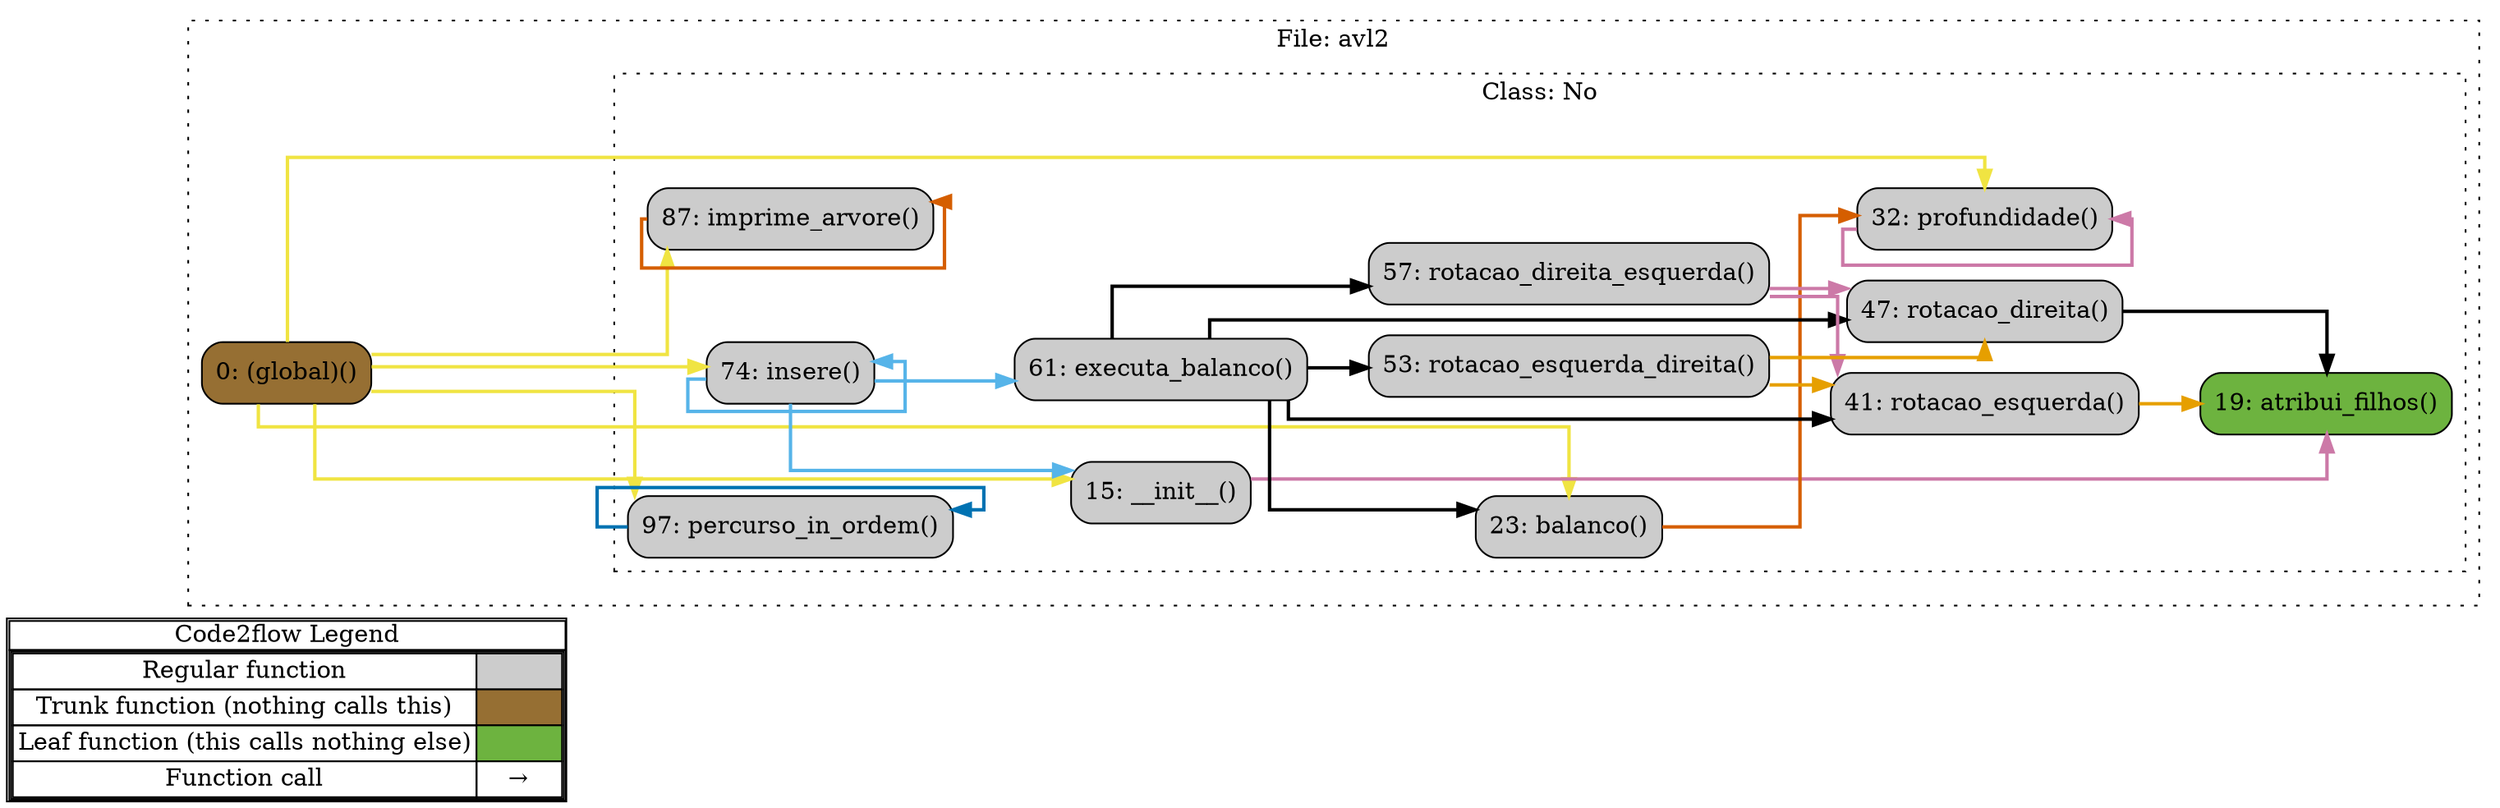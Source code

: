digraph G {
concentrate=true;
splines="ortho";
rankdir="LR";
subgraph legend{
    rank = min;
    label = "legend";
    Legend [shape=none, margin=0, label = <
        <table cellspacing="0" cellpadding="0" border="1"><tr><td>Code2flow Legend</td></tr><tr><td>
        <table cellspacing="0">
        <tr><td>Regular function</td><td width="50px" bgcolor='#cccccc'></td></tr>
        <tr><td>Trunk function (nothing calls this)</td><td bgcolor='#966F33'></td></tr>
        <tr><td>Leaf function (this calls nothing else)</td><td bgcolor='#6db33f'></td></tr>
        <tr><td>Function call</td><td><font color='black'>&#8594;</font></td></tr>
        </table></td></tr></table>
        >];
}node_73981674 [label="0: (global)()" name="avl2::(global)" shape="rect" style="rounded,filled" fillcolor="#966F33" ];
node_3a480977 [label="15: __init__()" name="avl2::No.__init__" shape="rect" style="rounded,filled" fillcolor="#cccccc" ];
node_16e856dd [label="19: atribui_filhos()" name="avl2::No.atribui_filhos" shape="rect" style="rounded,filled" fillcolor="#6db33f" ];
node_a91b8bbe [label="23: balanco()" name="avl2::No.balanco" shape="rect" style="rounded,filled" fillcolor="#cccccc" ];
node_23e9f6d0 [label="61: executa_balanco()" name="avl2::No.executa_balanco" shape="rect" style="rounded,filled" fillcolor="#cccccc" ];
node_afdc3fa6 [label="87: imprime_arvore()" name="avl2::No.imprime_arvore" shape="rect" style="rounded,filled" fillcolor="#cccccc" ];
node_978a8eba [label="74: insere()" name="avl2::No.insere" shape="rect" style="rounded,filled" fillcolor="#cccccc" ];
node_d55861ad [label="97: percurso_in_ordem()" name="avl2::No.percurso_in_ordem" shape="rect" style="rounded,filled" fillcolor="#cccccc" ];
node_e4c78397 [label="32: profundidade()" name="avl2::No.profundidade" shape="rect" style="rounded,filled" fillcolor="#cccccc" ];
node_abd28de8 [label="47: rotacao_direita()" name="avl2::No.rotacao_direita" shape="rect" style="rounded,filled" fillcolor="#cccccc" ];
node_745c37f7 [label="57: rotacao_direita_esquerda()" name="avl2::No.rotacao_direita_esquerda" shape="rect" style="rounded,filled" fillcolor="#cccccc" ];
node_f27cef09 [label="41: rotacao_esquerda()" name="avl2::No.rotacao_esquerda" shape="rect" style="rounded,filled" fillcolor="#cccccc" ];
node_7cb33f81 [label="53: rotacao_esquerda_direita()" name="avl2::No.rotacao_esquerda_direita" shape="rect" style="rounded,filled" fillcolor="#cccccc" ];
node_73981674 -> node_3a480977 [color="#F0E442" penwidth="2"];
node_73981674 -> node_a91b8bbe [color="#F0E442" penwidth="2"];
node_73981674 -> node_a91b8bbe [color="#F0E442" penwidth="2"];
node_73981674 -> node_a91b8bbe [color="#F0E442" penwidth="2"];
node_73981674 -> node_afdc3fa6 [color="#F0E442" penwidth="2"];
node_73981674 -> node_978a8eba [color="#F0E442" penwidth="2"];
node_73981674 -> node_978a8eba [color="#F0E442" penwidth="2"];
node_73981674 -> node_978a8eba [color="#F0E442" penwidth="2"];
node_73981674 -> node_978a8eba [color="#F0E442" penwidth="2"];
node_73981674 -> node_978a8eba [color="#F0E442" penwidth="2"];
node_73981674 -> node_978a8eba [color="#F0E442" penwidth="2"];
node_73981674 -> node_d55861ad [color="#F0E442" penwidth="2"];
node_73981674 -> node_e4c78397 [color="#F0E442" penwidth="2"];
node_73981674 -> node_e4c78397 [color="#F0E442" penwidth="2"];
node_73981674 -> node_e4c78397 [color="#F0E442" penwidth="2"];
node_3a480977 -> node_16e856dd [color="#CC79A7" penwidth="2"];
node_a91b8bbe -> node_e4c78397 [color="#D55E00" penwidth="2"];
node_a91b8bbe -> node_e4c78397 [color="#D55E00" penwidth="2"];
node_23e9f6d0 -> node_a91b8bbe [color="#000000" penwidth="2"];
node_23e9f6d0 -> node_a91b8bbe [color="#000000" penwidth="2"];
node_23e9f6d0 -> node_a91b8bbe [color="#000000" penwidth="2"];
node_23e9f6d0 -> node_abd28de8 [color="#000000" penwidth="2"];
node_23e9f6d0 -> node_745c37f7 [color="#000000" penwidth="2"];
node_23e9f6d0 -> node_f27cef09 [color="#000000" penwidth="2"];
node_23e9f6d0 -> node_7cb33f81 [color="#000000" penwidth="2"];
node_afdc3fa6 -> node_afdc3fa6 [color="#D55E00" penwidth="2"];
node_afdc3fa6 -> node_afdc3fa6 [color="#D55E00" penwidth="2"];
node_978a8eba -> node_3a480977 [color="#56B4E9" penwidth="2"];
node_978a8eba -> node_3a480977 [color="#56B4E9" penwidth="2"];
node_978a8eba -> node_23e9f6d0 [color="#56B4E9" penwidth="2"];
node_978a8eba -> node_978a8eba [color="#56B4E9" penwidth="2"];
node_978a8eba -> node_978a8eba [color="#56B4E9" penwidth="2"];
node_d55861ad -> node_d55861ad [color="#0072B2" penwidth="2"];
node_d55861ad -> node_d55861ad [color="#0072B2" penwidth="2"];
node_e4c78397 -> node_e4c78397 [color="#CC79A7" penwidth="2"];
node_e4c78397 -> node_e4c78397 [color="#CC79A7" penwidth="2"];
node_abd28de8 -> node_16e856dd [color="#000000" penwidth="2"];
node_abd28de8 -> node_16e856dd [color="#000000" penwidth="2"];
node_745c37f7 -> node_abd28de8 [color="#CC79A7" penwidth="2"];
node_745c37f7 -> node_f27cef09 [color="#CC79A7" penwidth="2"];
node_f27cef09 -> node_16e856dd [color="#E69F00" penwidth="2"];
node_f27cef09 -> node_16e856dd [color="#E69F00" penwidth="2"];
node_7cb33f81 -> node_abd28de8 [color="#E69F00" penwidth="2"];
node_7cb33f81 -> node_f27cef09 [color="#E69F00" penwidth="2"];
subgraph cluster_aba079ca {
    node_73981674;
    label="File: avl2";
    name="avl2";
    style="filled";
    graph[style=dotted];
    subgraph cluster_d608689c {
        node_3a480977 node_16e856dd node_a91b8bbe node_e4c78397 node_f27cef09 node_abd28de8 node_7cb33f81 node_745c37f7 node_23e9f6d0 node_978a8eba node_afdc3fa6 node_d55861ad;
        label="Class: No";
        name="No";
        style="filled";
        graph[style=dotted];
    };
};
}
